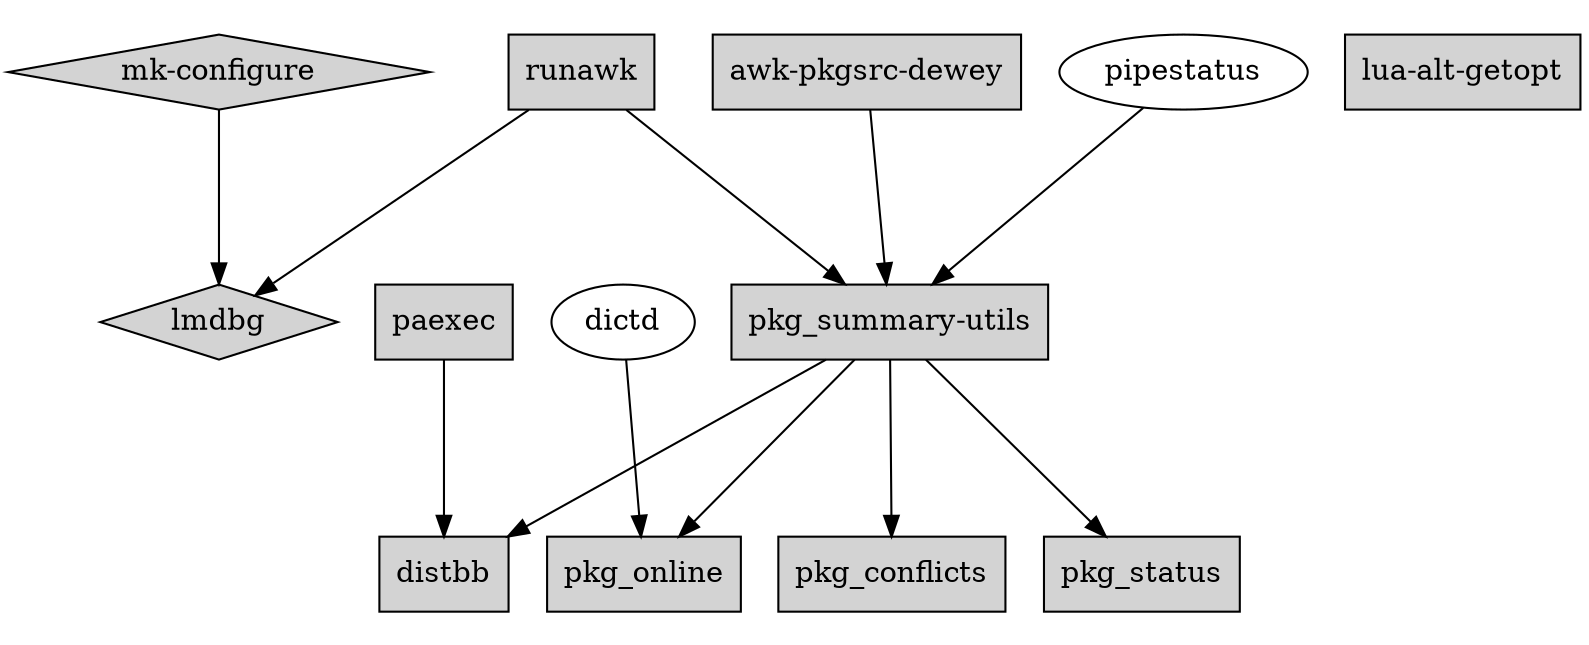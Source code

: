 digraph FSA {
 graph [ ratio=compress layout=dot rankdir=UB ratio=0.4 ];

 node [ shape = diamond style=filled fonsize=18 ];

   "mk-configure" -> "lmdbg";

 node [ shape = box ];

   "lua-alt-getopt";
   "runawk" -> "pkg_summary-utils";
   "runawk" -> "lmdbg";
   "awk-pkgsrc-dewey" -> "pkg_summary-utils";
   "pkg_summary-utils" -> "distbb";
   "paexec"            -> "distbb";
   "pkg_summary-utils" -> "pkg_online";
   "pkg_summary-utils" -> "pkg_conflicts";
   "pkg_summary-utils" -> "pkg_status";

 node [ shape = oval style=solid ];

   "dictd" -> "pkg_online";
   "pipestatus" -> "pkg_summary-utils";
}
